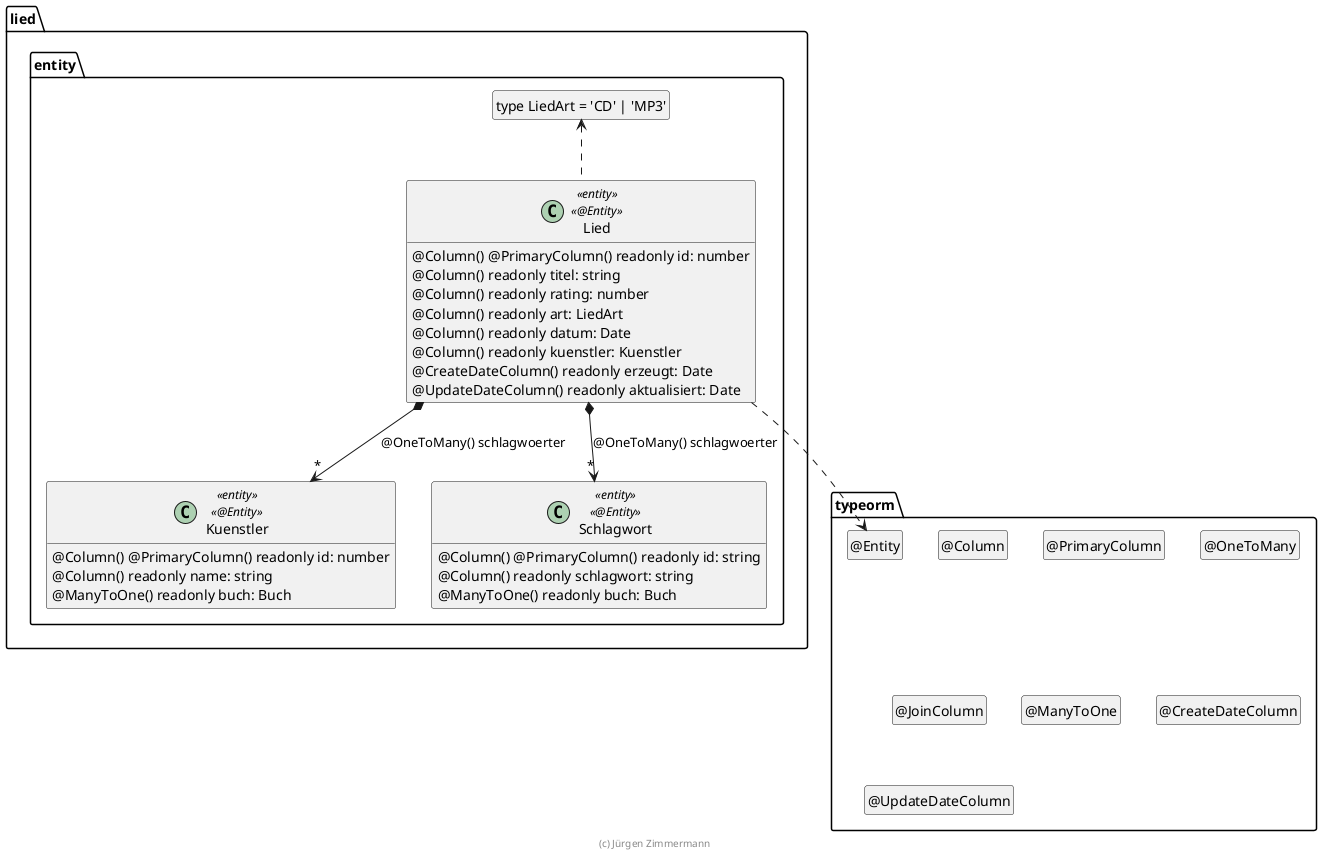 ' Copyright (C) 2019 - present Juergen Zimmermann, Hochschule Karlsruhe
'
' This program is free software: you can redistribute it and/or modify
' it under the terms of the GNU General Public License as published by
' the Free Software Foundation, either version 3 of the License, or
' (at your option) any later version.
'
' This program is distributed in the hope that it will be useful,
' but WITHOUT ANY WARRANTY; without even the implied warranty of
' MERCHANTABILITY or FITNESS FOR A PARTICULAR PURPOSE.  See the
' GNU General Public License for more details.
'
' You should have received a copy of the GNU General Public License
' along with this program.  If not, see <https://www.gnu.org/licenses/>.

' Preview durch <Alt>d

@startuml Entity

package typeorm {
  class "@Entity" as Entity
  hide Entity circle
  class "@Column" as Column
  hide Column circle
  class "@PrimaryColumn" as PrimaryColumn
  hide PrimaryColumn circle
  class "@OneToMany" as OneToMany
  hide OneToMany circle
  class "@JoinColumn" as JoinColumn
  hide JoinColumn circle
  class "@ManyToOne" as ManyToOne
  hide ManyToOne circle
  class "@CreateDateColumn" as CreateDateColumn
  hide CreateDateColumn circle
  class "@UpdateDateColumn" as UpdateDateColumn
  hide UpdateDateColumn circle
}

package lied.entity {
  class "type LiedArt = 'CD' | 'MP3'" as LiedArt
  hide LiedArt circle

  class Lied <<entity>> <<@Entity>> {
    @Column() @PrimaryColumn() readonly id: number
    @Column() readonly titel: string
    @Column() readonly rating: number
    @Column() readonly art: LiedArt
    @Column() readonly datum: Date
    @Column() readonly kuenstler: Kuenstler
    @CreateDateColumn() readonly erzeugt: Date
    @UpdateDateColumn() readonly aktualisiert: Date
  }

  class Kuenstler <<entity>> <<@Entity>> {
    @Column() @PrimaryColumn() readonly id: number
    @Column() readonly name: string
    @ManyToOne() readonly buch: Buch
  }

  class Schlagwort <<entity>> <<@Entity>> {
    @Column() @PrimaryColumn() readonly id: string
    @Column() readonly schlagwort: string
    @ManyToOne() readonly buch: Buch
  }

  Lied ..> Entity
  Lied *--> "*" Kuenstler : @OneToMany() schlagwoerter
  Lied *--> "*" Schlagwort : @OneToMany() schlagwoerter
  Lied .up.> LiedArt
}

hide empty members

footer (c) Jürgen Zimmermann

@enduml
